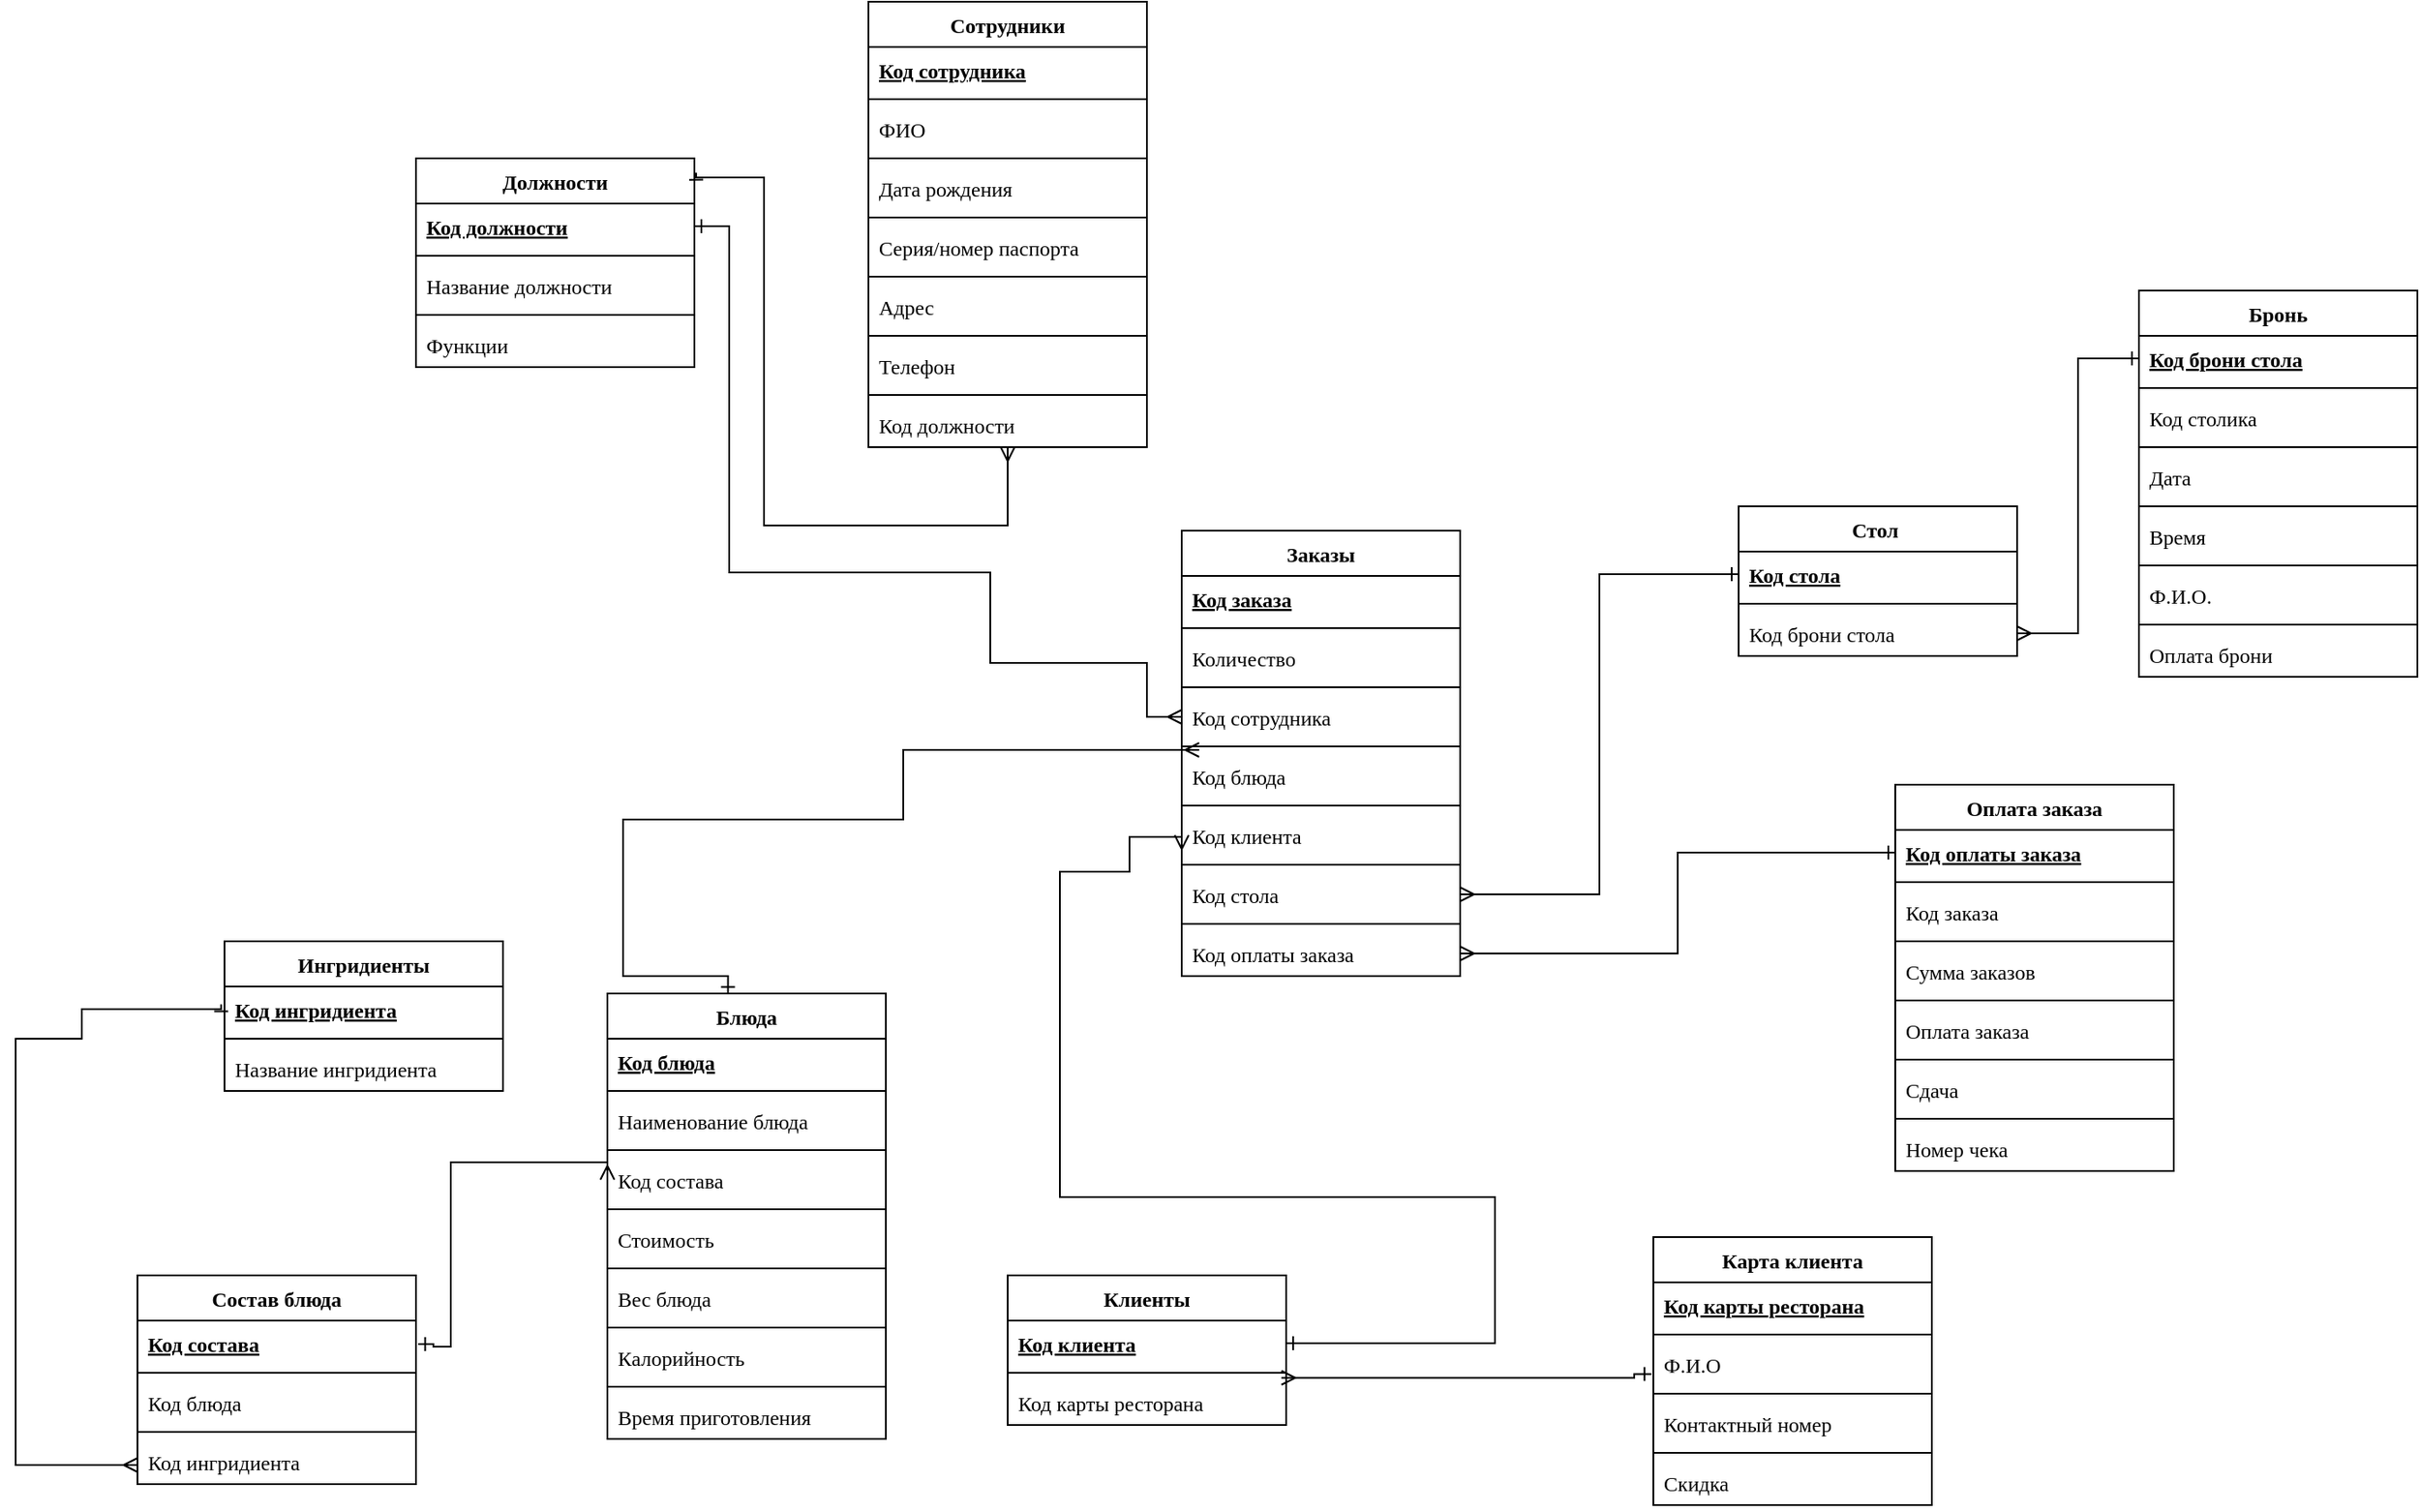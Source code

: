 <mxfile version="20.5.3" type="device"><diagram id="atBSLd9oxF2g1N4sdfub" name="Страница 1"><mxGraphModel dx="2188" dy="1222" grid="1" gridSize="10" guides="1" tooltips="1" connect="1" arrows="1" fold="1" page="1" pageScale="1" pageWidth="827" pageHeight="1169" math="0" shadow="0"><root><mxCell id="0"/><mxCell id="1" parent="0"/><mxCell id="xciI6ftaK6mQQsYRn1a--1" value="Сотрудники" style="swimlane;fontStyle=1;align=center;verticalAlign=top;childLayout=stackLayout;horizontal=1;startSize=26;horizontalStack=0;resizeParent=1;resizeParentMax=0;resizeLast=0;collapsible=1;marginBottom=0;fontFamily=Verdana;" parent="1" vertex="1"><mxGeometry x="710" y="80" width="160" height="256" as="geometry"><mxRectangle x="710" y="80" width="110" height="30" as="alternateBounds"/></mxGeometry></mxCell><mxCell id="xciI6ftaK6mQQsYRn1a--2" value="Код сотрудника" style="text;strokeColor=none;fillColor=none;align=left;verticalAlign=top;spacingLeft=4;spacingRight=4;overflow=hidden;rotatable=0;points=[[0,0.5],[1,0.5]];portConstraint=eastwest;fontStyle=5;fontFamily=Verdana;" parent="xciI6ftaK6mQQsYRn1a--1" vertex="1"><mxGeometry y="26" width="160" height="26" as="geometry"/></mxCell><mxCell id="xciI6ftaK6mQQsYRn1a--3" value="" style="line;strokeWidth=1;fillColor=none;align=left;verticalAlign=middle;spacingTop=-1;spacingLeft=3;spacingRight=3;rotatable=0;labelPosition=right;points=[];portConstraint=eastwest;strokeColor=inherit;fontFamily=Verdana;" parent="xciI6ftaK6mQQsYRn1a--1" vertex="1"><mxGeometry y="52" width="160" height="8" as="geometry"/></mxCell><mxCell id="xciI6ftaK6mQQsYRn1a--4" value="ФИО" style="text;strokeColor=none;fillColor=none;align=left;verticalAlign=top;spacingLeft=4;spacingRight=4;overflow=hidden;rotatable=0;points=[[0,0.5],[1,0.5]];portConstraint=eastwest;fontFamily=Verdana;" parent="xciI6ftaK6mQQsYRn1a--1" vertex="1"><mxGeometry y="60" width="160" height="26" as="geometry"/></mxCell><mxCell id="xciI6ftaK6mQQsYRn1a--10" value="" style="line;strokeWidth=1;fillColor=none;align=left;verticalAlign=middle;spacingTop=-1;spacingLeft=3;spacingRight=3;rotatable=0;labelPosition=right;points=[];portConstraint=eastwest;strokeColor=inherit;fontFamily=Verdana;" parent="xciI6ftaK6mQQsYRn1a--1" vertex="1"><mxGeometry y="86" width="160" height="8" as="geometry"/></mxCell><mxCell id="xciI6ftaK6mQQsYRn1a--5" value="Дата рождения&#10;" style="text;strokeColor=none;fillColor=none;align=left;verticalAlign=top;spacingLeft=4;spacingRight=4;overflow=hidden;rotatable=0;points=[[0,0.5],[1,0.5]];portConstraint=eastwest;fontFamily=Verdana;" parent="xciI6ftaK6mQQsYRn1a--1" vertex="1"><mxGeometry y="94" width="160" height="26" as="geometry"/></mxCell><mxCell id="xciI6ftaK6mQQsYRn1a--14" value="" style="line;strokeWidth=1;fillColor=none;align=left;verticalAlign=middle;spacingTop=-1;spacingLeft=3;spacingRight=3;rotatable=0;labelPosition=right;points=[];portConstraint=eastwest;strokeColor=inherit;fontFamily=Verdana;" parent="xciI6ftaK6mQQsYRn1a--1" vertex="1"><mxGeometry y="120" width="160" height="8" as="geometry"/></mxCell><mxCell id="xciI6ftaK6mQQsYRn1a--6" value="Серия/номер паспорта" style="text;strokeColor=none;fillColor=none;align=left;verticalAlign=top;spacingLeft=4;spacingRight=4;overflow=hidden;rotatable=0;points=[[0,0.5],[1,0.5]];portConstraint=eastwest;fontFamily=Verdana;" parent="xciI6ftaK6mQQsYRn1a--1" vertex="1"><mxGeometry y="128" width="160" height="26" as="geometry"/></mxCell><mxCell id="xciI6ftaK6mQQsYRn1a--11" value="" style="line;strokeWidth=1;fillColor=none;align=left;verticalAlign=middle;spacingTop=-1;spacingLeft=3;spacingRight=3;rotatable=0;labelPosition=right;points=[];portConstraint=eastwest;strokeColor=inherit;fontFamily=Verdana;" parent="xciI6ftaK6mQQsYRn1a--1" vertex="1"><mxGeometry y="154" width="160" height="8" as="geometry"/></mxCell><mxCell id="xciI6ftaK6mQQsYRn1a--7" value="Адрес" style="text;strokeColor=none;fillColor=none;align=left;verticalAlign=top;spacingLeft=4;spacingRight=4;overflow=hidden;rotatable=0;points=[[0,0.5],[1,0.5]];portConstraint=eastwest;fontFamily=Verdana;" parent="xciI6ftaK6mQQsYRn1a--1" vertex="1"><mxGeometry y="162" width="160" height="26" as="geometry"/></mxCell><mxCell id="xciI6ftaK6mQQsYRn1a--12" value="" style="line;strokeWidth=1;fillColor=none;align=left;verticalAlign=middle;spacingTop=-1;spacingLeft=3;spacingRight=3;rotatable=0;labelPosition=right;points=[];portConstraint=eastwest;strokeColor=inherit;fontFamily=Verdana;" parent="xciI6ftaK6mQQsYRn1a--1" vertex="1"><mxGeometry y="188" width="160" height="8" as="geometry"/></mxCell><mxCell id="xciI6ftaK6mQQsYRn1a--8" value="Телефон" style="text;strokeColor=none;fillColor=none;align=left;verticalAlign=top;spacingLeft=4;spacingRight=4;overflow=hidden;rotatable=0;points=[[0,0.5],[1,0.5]];portConstraint=eastwest;fontFamily=Verdana;" parent="xciI6ftaK6mQQsYRn1a--1" vertex="1"><mxGeometry y="196" width="160" height="26" as="geometry"/></mxCell><mxCell id="xciI6ftaK6mQQsYRn1a--13" value="" style="line;strokeWidth=1;fillColor=none;align=left;verticalAlign=middle;spacingTop=-1;spacingLeft=3;spacingRight=3;rotatable=0;labelPosition=right;points=[];portConstraint=eastwest;strokeColor=inherit;fontFamily=Verdana;" parent="xciI6ftaK6mQQsYRn1a--1" vertex="1"><mxGeometry y="222" width="160" height="8" as="geometry"/></mxCell><mxCell id="xciI6ftaK6mQQsYRn1a--9" value="Код должности" style="text;strokeColor=none;fillColor=none;align=left;verticalAlign=top;spacingLeft=4;spacingRight=4;overflow=hidden;rotatable=0;points=[[0,0.5],[1,0.5]];portConstraint=eastwest;fontFamily=Verdana;" parent="xciI6ftaK6mQQsYRn1a--1" vertex="1"><mxGeometry y="230" width="160" height="26" as="geometry"/></mxCell><mxCell id="xciI6ftaK6mQQsYRn1a--15" value="Заказы" style="swimlane;fontStyle=1;align=center;verticalAlign=top;childLayout=stackLayout;horizontal=1;startSize=26;horizontalStack=0;resizeParent=1;resizeParentMax=0;resizeLast=0;collapsible=1;marginBottom=0;fontFamily=Verdana;" parent="1" vertex="1"><mxGeometry x="890" y="384" width="160" height="256" as="geometry"/></mxCell><mxCell id="xciI6ftaK6mQQsYRn1a--16" value="Код заказа" style="text;strokeColor=none;fillColor=none;align=left;verticalAlign=top;spacingLeft=4;spacingRight=4;overflow=hidden;rotatable=0;points=[[0,0.5],[1,0.5]];portConstraint=eastwest;fontStyle=5;fontFamily=Verdana;" parent="xciI6ftaK6mQQsYRn1a--15" vertex="1"><mxGeometry y="26" width="160" height="26" as="geometry"/></mxCell><mxCell id="xciI6ftaK6mQQsYRn1a--17" value="" style="line;strokeWidth=1;fillColor=none;align=left;verticalAlign=middle;spacingTop=-1;spacingLeft=3;spacingRight=3;rotatable=0;labelPosition=right;points=[];portConstraint=eastwest;strokeColor=inherit;fontFamily=Verdana;" parent="xciI6ftaK6mQQsYRn1a--15" vertex="1"><mxGeometry y="52" width="160" height="8" as="geometry"/></mxCell><mxCell id="xciI6ftaK6mQQsYRn1a--18" value="Количество" style="text;strokeColor=none;fillColor=none;align=left;verticalAlign=top;spacingLeft=4;spacingRight=4;overflow=hidden;rotatable=0;points=[[0,0.5],[1,0.5]];portConstraint=eastwest;fontFamily=Verdana;" parent="xciI6ftaK6mQQsYRn1a--15" vertex="1"><mxGeometry y="60" width="160" height="26" as="geometry"/></mxCell><mxCell id="xciI6ftaK6mQQsYRn1a--22" value="" style="line;strokeWidth=1;fillColor=none;align=left;verticalAlign=middle;spacingTop=-1;spacingLeft=3;spacingRight=3;rotatable=0;labelPosition=right;points=[];portConstraint=eastwest;strokeColor=inherit;fontFamily=Verdana;" parent="xciI6ftaK6mQQsYRn1a--15" vertex="1"><mxGeometry y="86" width="160" height="8" as="geometry"/></mxCell><mxCell id="xciI6ftaK6mQQsYRn1a--19" value="Код сотрудника" style="text;strokeColor=none;fillColor=none;align=left;verticalAlign=top;spacingLeft=4;spacingRight=4;overflow=hidden;rotatable=0;points=[[0,0.5],[1,0.5]];portConstraint=eastwest;fontFamily=Verdana;" parent="xciI6ftaK6mQQsYRn1a--15" vertex="1"><mxGeometry y="94" width="160" height="26" as="geometry"/></mxCell><mxCell id="xciI6ftaK6mQQsYRn1a--23" value="" style="line;strokeWidth=1;fillColor=none;align=left;verticalAlign=middle;spacingTop=-1;spacingLeft=3;spacingRight=3;rotatable=0;labelPosition=right;points=[];portConstraint=eastwest;strokeColor=inherit;fontFamily=Verdana;" parent="xciI6ftaK6mQQsYRn1a--15" vertex="1"><mxGeometry y="120" width="160" height="8" as="geometry"/></mxCell><mxCell id="xciI6ftaK6mQQsYRn1a--20" value="Код блюда" style="text;strokeColor=none;fillColor=none;align=left;verticalAlign=top;spacingLeft=4;spacingRight=4;overflow=hidden;rotatable=0;points=[[0,0.5],[1,0.5]];portConstraint=eastwest;fontFamily=Verdana;" parent="xciI6ftaK6mQQsYRn1a--15" vertex="1"><mxGeometry y="128" width="160" height="26" as="geometry"/></mxCell><mxCell id="xciI6ftaK6mQQsYRn1a--24" value="" style="line;strokeWidth=1;fillColor=none;align=left;verticalAlign=middle;spacingTop=-1;spacingLeft=3;spacingRight=3;rotatable=0;labelPosition=right;points=[];portConstraint=eastwest;strokeColor=inherit;fontFamily=Verdana;" parent="xciI6ftaK6mQQsYRn1a--15" vertex="1"><mxGeometry y="154" width="160" height="8" as="geometry"/></mxCell><mxCell id="xciI6ftaK6mQQsYRn1a--21" value="Код клиента" style="text;strokeColor=none;fillColor=none;align=left;verticalAlign=top;spacingLeft=4;spacingRight=4;overflow=hidden;rotatable=0;points=[[0,0.5],[1,0.5]];portConstraint=eastwest;fontFamily=Verdana;" parent="xciI6ftaK6mQQsYRn1a--15" vertex="1"><mxGeometry y="162" width="160" height="26" as="geometry"/></mxCell><mxCell id="rfaicWB3k9JsIbK_c1Ve-2" value="" style="line;strokeWidth=1;fillColor=none;align=left;verticalAlign=middle;spacingTop=-1;spacingLeft=3;spacingRight=3;rotatable=0;labelPosition=right;points=[];portConstraint=eastwest;strokeColor=inherit;fontFamily=Verdana;" parent="xciI6ftaK6mQQsYRn1a--15" vertex="1"><mxGeometry y="188" width="160" height="8" as="geometry"/></mxCell><mxCell id="rfaicWB3k9JsIbK_c1Ve-1" value="Код стола" style="text;strokeColor=none;fillColor=none;align=left;verticalAlign=top;spacingLeft=4;spacingRight=4;overflow=hidden;rotatable=0;points=[[0,0.5],[1,0.5]];portConstraint=eastwest;fontFamily=Verdana;" parent="xciI6ftaK6mQQsYRn1a--15" vertex="1"><mxGeometry y="196" width="160" height="26" as="geometry"/></mxCell><mxCell id="JYKzeI8kf_9H_aZX5BQ2-12" value="" style="line;strokeWidth=1;fillColor=none;align=left;verticalAlign=middle;spacingTop=-1;spacingLeft=3;spacingRight=3;rotatable=0;labelPosition=right;points=[];portConstraint=eastwest;strokeColor=inherit;fontFamily=Verdana;" parent="xciI6ftaK6mQQsYRn1a--15" vertex="1"><mxGeometry y="222" width="160" height="8" as="geometry"/></mxCell><mxCell id="JYKzeI8kf_9H_aZX5BQ2-11" value="Код оплаты заказа" style="text;strokeColor=none;fillColor=none;align=left;verticalAlign=top;spacingLeft=4;spacingRight=4;overflow=hidden;rotatable=0;points=[[0,0.5],[1,0.5]];portConstraint=eastwest;fontFamily=Verdana;" parent="xciI6ftaK6mQQsYRn1a--15" vertex="1"><mxGeometry y="230" width="160" height="26" as="geometry"/></mxCell><mxCell id="xciI6ftaK6mQQsYRn1a--25" value="Блюда" style="swimlane;fontStyle=1;align=center;verticalAlign=top;childLayout=stackLayout;horizontal=1;startSize=26;horizontalStack=0;resizeParent=1;resizeParentMax=0;resizeLast=0;collapsible=1;marginBottom=0;fontFamily=Verdana;" parent="1" vertex="1"><mxGeometry x="560" y="650" width="160" height="256" as="geometry"/></mxCell><mxCell id="xciI6ftaK6mQQsYRn1a--26" value="Код блюда" style="text;strokeColor=none;fillColor=none;align=left;verticalAlign=top;spacingLeft=4;spacingRight=4;overflow=hidden;rotatable=0;points=[[0,0.5],[1,0.5]];portConstraint=eastwest;fontStyle=5;fontFamily=Verdana;" parent="xciI6ftaK6mQQsYRn1a--25" vertex="1"><mxGeometry y="26" width="160" height="26" as="geometry"/></mxCell><mxCell id="xciI6ftaK6mQQsYRn1a--27" value="" style="line;strokeWidth=1;fillColor=none;align=left;verticalAlign=middle;spacingTop=-1;spacingLeft=3;spacingRight=3;rotatable=0;labelPosition=right;points=[];portConstraint=eastwest;strokeColor=inherit;fontFamily=Verdana;" parent="xciI6ftaK6mQQsYRn1a--25" vertex="1"><mxGeometry y="52" width="160" height="8" as="geometry"/></mxCell><mxCell id="xciI6ftaK6mQQsYRn1a--28" value="Наименование блюда" style="text;strokeColor=none;fillColor=none;align=left;verticalAlign=top;spacingLeft=4;spacingRight=4;overflow=hidden;rotatable=0;points=[[0,0.5],[1,0.5]];portConstraint=eastwest;fontFamily=Verdana;" parent="xciI6ftaK6mQQsYRn1a--25" vertex="1"><mxGeometry y="60" width="160" height="26" as="geometry"/></mxCell><mxCell id="xciI6ftaK6mQQsYRn1a--29" value="" style="line;strokeWidth=1;fillColor=none;align=left;verticalAlign=middle;spacingTop=-1;spacingLeft=3;spacingRight=3;rotatable=0;labelPosition=right;points=[];portConstraint=eastwest;strokeColor=inherit;fontFamily=Verdana;" parent="xciI6ftaK6mQQsYRn1a--25" vertex="1"><mxGeometry y="86" width="160" height="8" as="geometry"/></mxCell><mxCell id="xciI6ftaK6mQQsYRn1a--30" value="Код состава" style="text;strokeColor=none;fillColor=none;align=left;verticalAlign=top;spacingLeft=4;spacingRight=4;overflow=hidden;rotatable=0;points=[[0,0.5],[1,0.5]];portConstraint=eastwest;fontFamily=Verdana;" parent="xciI6ftaK6mQQsYRn1a--25" vertex="1"><mxGeometry y="94" width="160" height="26" as="geometry"/></mxCell><mxCell id="xciI6ftaK6mQQsYRn1a--31" value="" style="line;strokeWidth=1;fillColor=none;align=left;verticalAlign=middle;spacingTop=-1;spacingLeft=3;spacingRight=3;rotatable=0;labelPosition=right;points=[];portConstraint=eastwest;strokeColor=inherit;fontFamily=Verdana;" parent="xciI6ftaK6mQQsYRn1a--25" vertex="1"><mxGeometry y="120" width="160" height="8" as="geometry"/></mxCell><mxCell id="xciI6ftaK6mQQsYRn1a--32" value="Стоимость" style="text;strokeColor=none;fillColor=none;align=left;verticalAlign=top;spacingLeft=4;spacingRight=4;overflow=hidden;rotatable=0;points=[[0,0.5],[1,0.5]];portConstraint=eastwest;fontFamily=Verdana;" parent="xciI6ftaK6mQQsYRn1a--25" vertex="1"><mxGeometry y="128" width="160" height="26" as="geometry"/></mxCell><mxCell id="xciI6ftaK6mQQsYRn1a--33" value="" style="line;strokeWidth=1;fillColor=none;align=left;verticalAlign=middle;spacingTop=-1;spacingLeft=3;spacingRight=3;rotatable=0;labelPosition=right;points=[];portConstraint=eastwest;strokeColor=inherit;fontFamily=Verdana;" parent="xciI6ftaK6mQQsYRn1a--25" vertex="1"><mxGeometry y="154" width="160" height="8" as="geometry"/></mxCell><mxCell id="xciI6ftaK6mQQsYRn1a--34" value="Вес блюда" style="text;strokeColor=none;fillColor=none;align=left;verticalAlign=top;spacingLeft=4;spacingRight=4;overflow=hidden;rotatable=0;points=[[0,0.5],[1,0.5]];portConstraint=eastwest;fontFamily=Verdana;" parent="xciI6ftaK6mQQsYRn1a--25" vertex="1"><mxGeometry y="162" width="160" height="26" as="geometry"/></mxCell><mxCell id="xciI6ftaK6mQQsYRn1a--38" value="" style="line;strokeWidth=1;fillColor=none;align=left;verticalAlign=middle;spacingTop=-1;spacingLeft=3;spacingRight=3;rotatable=0;labelPosition=right;points=[];portConstraint=eastwest;strokeColor=inherit;fontFamily=Verdana;" parent="xciI6ftaK6mQQsYRn1a--25" vertex="1"><mxGeometry y="188" width="160" height="8" as="geometry"/></mxCell><mxCell id="xciI6ftaK6mQQsYRn1a--35" value="Калорийность" style="text;strokeColor=none;fillColor=none;align=left;verticalAlign=top;spacingLeft=4;spacingRight=4;overflow=hidden;rotatable=0;points=[[0,0.5],[1,0.5]];portConstraint=eastwest;fontFamily=Verdana;" parent="xciI6ftaK6mQQsYRn1a--25" vertex="1"><mxGeometry y="196" width="160" height="26" as="geometry"/></mxCell><mxCell id="xciI6ftaK6mQQsYRn1a--40" value="" style="line;strokeWidth=1;fillColor=none;align=left;verticalAlign=middle;spacingTop=-1;spacingLeft=3;spacingRight=3;rotatable=0;labelPosition=right;points=[];portConstraint=eastwest;strokeColor=inherit;fontFamily=Verdana;" parent="xciI6ftaK6mQQsYRn1a--25" vertex="1"><mxGeometry y="222" width="160" height="8" as="geometry"/></mxCell><mxCell id="xciI6ftaK6mQQsYRn1a--36" value="Время приготовления" style="text;strokeColor=none;fillColor=none;align=left;verticalAlign=top;spacingLeft=4;spacingRight=4;overflow=hidden;rotatable=0;points=[[0,0.5],[1,0.5]];portConstraint=eastwest;fontFamily=Verdana;" parent="xciI6ftaK6mQQsYRn1a--25" vertex="1"><mxGeometry y="230" width="160" height="26" as="geometry"/></mxCell><mxCell id="xciI6ftaK6mQQsYRn1a--51" value="Должности" style="swimlane;fontStyle=1;align=center;verticalAlign=top;childLayout=stackLayout;horizontal=1;startSize=26;horizontalStack=0;resizeParent=1;resizeParentMax=0;resizeLast=0;collapsible=1;marginBottom=0;fontFamily=Verdana;" parent="1" vertex="1"><mxGeometry x="450" y="170" width="160" height="120" as="geometry"/></mxCell><mxCell id="xciI6ftaK6mQQsYRn1a--52" value="Код должности" style="text;strokeColor=none;fillColor=none;align=left;verticalAlign=top;spacingLeft=4;spacingRight=4;overflow=hidden;rotatable=0;points=[[0,0.5],[1,0.5]];portConstraint=eastwest;fontStyle=5;fontFamily=Verdana;" parent="xciI6ftaK6mQQsYRn1a--51" vertex="1"><mxGeometry y="26" width="160" height="26" as="geometry"/></mxCell><mxCell id="xciI6ftaK6mQQsYRn1a--53" value="" style="line;strokeWidth=1;fillColor=none;align=left;verticalAlign=middle;spacingTop=-1;spacingLeft=3;spacingRight=3;rotatable=0;labelPosition=right;points=[];portConstraint=eastwest;strokeColor=inherit;fontFamily=Verdana;" parent="xciI6ftaK6mQQsYRn1a--51" vertex="1"><mxGeometry y="52" width="160" height="8" as="geometry"/></mxCell><mxCell id="xciI6ftaK6mQQsYRn1a--54" value="Название должности" style="text;strokeColor=none;fillColor=none;align=left;verticalAlign=top;spacingLeft=4;spacingRight=4;overflow=hidden;rotatable=0;points=[[0,0.5],[1,0.5]];portConstraint=eastwest;fontFamily=Verdana;" parent="xciI6ftaK6mQQsYRn1a--51" vertex="1"><mxGeometry y="60" width="160" height="26" as="geometry"/></mxCell><mxCell id="xciI6ftaK6mQQsYRn1a--57" value="" style="line;strokeWidth=1;fillColor=none;align=left;verticalAlign=middle;spacingTop=-1;spacingLeft=3;spacingRight=3;rotatable=0;labelPosition=right;points=[];portConstraint=eastwest;strokeColor=inherit;fontFamily=Verdana;" parent="xciI6ftaK6mQQsYRn1a--51" vertex="1"><mxGeometry y="86" width="160" height="8" as="geometry"/></mxCell><mxCell id="xciI6ftaK6mQQsYRn1a--58" value="Функции" style="text;strokeColor=none;fillColor=none;align=left;verticalAlign=top;spacingLeft=4;spacingRight=4;overflow=hidden;rotatable=0;points=[[0,0.5],[1,0.5]];portConstraint=eastwest;fontFamily=Verdana;" parent="xciI6ftaK6mQQsYRn1a--51" vertex="1"><mxGeometry y="94" width="160" height="26" as="geometry"/></mxCell><mxCell id="xciI6ftaK6mQQsYRn1a--71" value="Бронь" style="swimlane;fontStyle=1;align=center;verticalAlign=top;childLayout=stackLayout;horizontal=1;startSize=26;horizontalStack=0;resizeParent=1;resizeParentMax=0;resizeLast=0;collapsible=1;marginBottom=0;fontFamily=Verdana;" parent="1" vertex="1"><mxGeometry x="1440" y="246" width="160" height="222" as="geometry"/></mxCell><mxCell id="xciI6ftaK6mQQsYRn1a--72" value="Код брони стола" style="text;strokeColor=none;fillColor=none;align=left;verticalAlign=top;spacingLeft=4;spacingRight=4;overflow=hidden;rotatable=0;points=[[0,0.5],[1,0.5]];portConstraint=eastwest;fontStyle=5;fontFamily=Verdana;" parent="xciI6ftaK6mQQsYRn1a--71" vertex="1"><mxGeometry y="26" width="160" height="26" as="geometry"/></mxCell><mxCell id="xciI6ftaK6mQQsYRn1a--73" value="" style="line;strokeWidth=1;fillColor=none;align=left;verticalAlign=middle;spacingTop=-1;spacingLeft=3;spacingRight=3;rotatable=0;labelPosition=right;points=[];portConstraint=eastwest;strokeColor=inherit;fontFamily=Verdana;" parent="xciI6ftaK6mQQsYRn1a--71" vertex="1"><mxGeometry y="52" width="160" height="8" as="geometry"/></mxCell><mxCell id="xciI6ftaK6mQQsYRn1a--74" value="Код столика" style="text;strokeColor=none;fillColor=none;align=left;verticalAlign=top;spacingLeft=4;spacingRight=4;overflow=hidden;rotatable=0;points=[[0,0.5],[1,0.5]];portConstraint=eastwest;fontFamily=Verdana;" parent="xciI6ftaK6mQQsYRn1a--71" vertex="1"><mxGeometry y="60" width="160" height="26" as="geometry"/></mxCell><mxCell id="xciI6ftaK6mQQsYRn1a--75" value="" style="line;strokeWidth=1;fillColor=none;align=left;verticalAlign=middle;spacingTop=-1;spacingLeft=3;spacingRight=3;rotatable=0;labelPosition=right;points=[];portConstraint=eastwest;strokeColor=inherit;fontFamily=Verdana;" parent="xciI6ftaK6mQQsYRn1a--71" vertex="1"><mxGeometry y="86" width="160" height="8" as="geometry"/></mxCell><mxCell id="xciI6ftaK6mQQsYRn1a--76" value="Дата" style="text;strokeColor=none;fillColor=none;align=left;verticalAlign=top;spacingLeft=4;spacingRight=4;overflow=hidden;rotatable=0;points=[[0,0.5],[1,0.5]];portConstraint=eastwest;fontFamily=Verdana;" parent="xciI6ftaK6mQQsYRn1a--71" vertex="1"><mxGeometry y="94" width="160" height="26" as="geometry"/></mxCell><mxCell id="xciI6ftaK6mQQsYRn1a--77" value="" style="line;strokeWidth=1;fillColor=none;align=left;verticalAlign=middle;spacingTop=-1;spacingLeft=3;spacingRight=3;rotatable=0;labelPosition=right;points=[];portConstraint=eastwest;strokeColor=inherit;fontFamily=Verdana;" parent="xciI6ftaK6mQQsYRn1a--71" vertex="1"><mxGeometry y="120" width="160" height="8" as="geometry"/></mxCell><mxCell id="xciI6ftaK6mQQsYRn1a--78" value="Время" style="text;strokeColor=none;fillColor=none;align=left;verticalAlign=top;spacingLeft=4;spacingRight=4;overflow=hidden;rotatable=0;points=[[0,0.5],[1,0.5]];portConstraint=eastwest;fontFamily=Verdana;" parent="xciI6ftaK6mQQsYRn1a--71" vertex="1"><mxGeometry y="128" width="160" height="26" as="geometry"/></mxCell><mxCell id="xciI6ftaK6mQQsYRn1a--79" value="" style="line;strokeWidth=1;fillColor=none;align=left;verticalAlign=middle;spacingTop=-1;spacingLeft=3;spacingRight=3;rotatable=0;labelPosition=right;points=[];portConstraint=eastwest;strokeColor=inherit;fontFamily=Verdana;" parent="xciI6ftaK6mQQsYRn1a--71" vertex="1"><mxGeometry y="154" width="160" height="8" as="geometry"/></mxCell><mxCell id="xciI6ftaK6mQQsYRn1a--80" value="Ф.И.О. " style="text;strokeColor=none;fillColor=none;align=left;verticalAlign=top;spacingLeft=4;spacingRight=4;overflow=hidden;rotatable=0;points=[[0,0.5],[1,0.5]];portConstraint=eastwest;fontFamily=Verdana;" parent="xciI6ftaK6mQQsYRn1a--71" vertex="1"><mxGeometry y="162" width="160" height="26" as="geometry"/></mxCell><mxCell id="xciI6ftaK6mQQsYRn1a--81" value="" style="line;strokeWidth=1;fillColor=none;align=left;verticalAlign=middle;spacingTop=-1;spacingLeft=3;spacingRight=3;rotatable=0;labelPosition=right;points=[];portConstraint=eastwest;strokeColor=inherit;fontFamily=Verdana;" parent="xciI6ftaK6mQQsYRn1a--71" vertex="1"><mxGeometry y="188" width="160" height="8" as="geometry"/></mxCell><mxCell id="xciI6ftaK6mQQsYRn1a--82" value="Оплата брони" style="text;strokeColor=none;fillColor=none;align=left;verticalAlign=top;spacingLeft=4;spacingRight=4;overflow=hidden;rotatable=0;points=[[0,0.5],[1,0.5]];portConstraint=eastwest;fontFamily=Verdana;" parent="xciI6ftaK6mQQsYRn1a--71" vertex="1"><mxGeometry y="196" width="160" height="26" as="geometry"/></mxCell><mxCell id="xciI6ftaK6mQQsYRn1a--85" value="Стол " style="swimlane;fontStyle=1;align=center;verticalAlign=top;childLayout=stackLayout;horizontal=1;startSize=26;horizontalStack=0;resizeParent=1;resizeParentMax=0;resizeLast=0;collapsible=1;marginBottom=0;fontFamily=Verdana;" parent="1" vertex="1"><mxGeometry x="1210" y="370" width="160" height="86" as="geometry"/></mxCell><mxCell id="xciI6ftaK6mQQsYRn1a--86" value="Код стола" style="text;strokeColor=none;fillColor=none;align=left;verticalAlign=top;spacingLeft=4;spacingRight=4;overflow=hidden;rotatable=0;points=[[0,0.5],[1,0.5]];portConstraint=eastwest;fontStyle=5;fontFamily=Verdana;" parent="xciI6ftaK6mQQsYRn1a--85" vertex="1"><mxGeometry y="26" width="160" height="26" as="geometry"/></mxCell><mxCell id="xciI6ftaK6mQQsYRn1a--87" value="" style="line;strokeWidth=1;fillColor=none;align=left;verticalAlign=middle;spacingTop=-1;spacingLeft=3;spacingRight=3;rotatable=0;labelPosition=right;points=[];portConstraint=eastwest;strokeColor=inherit;fontFamily=Verdana;" parent="xciI6ftaK6mQQsYRn1a--85" vertex="1"><mxGeometry y="52" width="160" height="8" as="geometry"/></mxCell><mxCell id="xciI6ftaK6mQQsYRn1a--88" value="Код брони стола" style="text;strokeColor=none;fillColor=none;align=left;verticalAlign=top;spacingLeft=4;spacingRight=4;overflow=hidden;rotatable=0;points=[[0,0.5],[1,0.5]];portConstraint=eastwest;fontFamily=Verdana;" parent="xciI6ftaK6mQQsYRn1a--85" vertex="1"><mxGeometry y="60" width="160" height="26" as="geometry"/></mxCell><mxCell id="xciI6ftaK6mQQsYRn1a--98" value="Состав блюда" style="swimlane;fontStyle=1;align=center;verticalAlign=top;childLayout=stackLayout;horizontal=1;startSize=26;horizontalStack=0;resizeParent=1;resizeParentMax=0;resizeLast=0;collapsible=1;marginBottom=0;fontFamily=Verdana;" parent="1" vertex="1"><mxGeometry x="290" y="812" width="160" height="120" as="geometry"/></mxCell><mxCell id="xciI6ftaK6mQQsYRn1a--99" value="Код состава" style="text;strokeColor=none;fillColor=none;align=left;verticalAlign=top;spacingLeft=4;spacingRight=4;overflow=hidden;rotatable=0;points=[[0,0.5],[1,0.5]];portConstraint=eastwest;fontStyle=5;fontFamily=Verdana;" parent="xciI6ftaK6mQQsYRn1a--98" vertex="1"><mxGeometry y="26" width="160" height="26" as="geometry"/></mxCell><mxCell id="xciI6ftaK6mQQsYRn1a--100" value="" style="line;strokeWidth=1;fillColor=none;align=left;verticalAlign=middle;spacingTop=-1;spacingLeft=3;spacingRight=3;rotatable=0;labelPosition=right;points=[];portConstraint=eastwest;strokeColor=inherit;fontFamily=Verdana;" parent="xciI6ftaK6mQQsYRn1a--98" vertex="1"><mxGeometry y="52" width="160" height="8" as="geometry"/></mxCell><mxCell id="xciI6ftaK6mQQsYRn1a--101" value="Код блюда" style="text;strokeColor=none;fillColor=none;align=left;verticalAlign=top;spacingLeft=4;spacingRight=4;overflow=hidden;rotatable=0;points=[[0,0.5],[1,0.5]];portConstraint=eastwest;fontFamily=Verdana;" parent="xciI6ftaK6mQQsYRn1a--98" vertex="1"><mxGeometry y="60" width="160" height="26" as="geometry"/></mxCell><mxCell id="xciI6ftaK6mQQsYRn1a--102" value="" style="line;strokeWidth=1;fillColor=none;align=left;verticalAlign=middle;spacingTop=-1;spacingLeft=3;spacingRight=3;rotatable=0;labelPosition=right;points=[];portConstraint=eastwest;strokeColor=inherit;fontFamily=Verdana;" parent="xciI6ftaK6mQQsYRn1a--98" vertex="1"><mxGeometry y="86" width="160" height="8" as="geometry"/></mxCell><mxCell id="xciI6ftaK6mQQsYRn1a--103" value="Код ингридиента" style="text;strokeColor=none;fillColor=none;align=left;verticalAlign=top;spacingLeft=4;spacingRight=4;overflow=hidden;rotatable=0;points=[[0,0.5],[1,0.5]];portConstraint=eastwest;fontFamily=Verdana;" parent="xciI6ftaK6mQQsYRn1a--98" vertex="1"><mxGeometry y="94" width="160" height="26" as="geometry"/></mxCell><mxCell id="xciI6ftaK6mQQsYRn1a--110" value="Клиенты" style="swimlane;fontStyle=1;align=center;verticalAlign=top;childLayout=stackLayout;horizontal=1;startSize=26;horizontalStack=0;resizeParent=1;resizeParentMax=0;resizeLast=0;collapsible=1;marginBottom=0;fontFamily=Verdana;" parent="1" vertex="1"><mxGeometry x="790" y="812" width="160" height="86" as="geometry"/></mxCell><mxCell id="xciI6ftaK6mQQsYRn1a--111" value="Код клиента" style="text;strokeColor=none;fillColor=none;align=left;verticalAlign=top;spacingLeft=4;spacingRight=4;overflow=hidden;rotatable=0;points=[[0,0.5],[1,0.5]];portConstraint=eastwest;fontStyle=5;fontFamily=Verdana;" parent="xciI6ftaK6mQQsYRn1a--110" vertex="1"><mxGeometry y="26" width="160" height="26" as="geometry"/></mxCell><mxCell id="xciI6ftaK6mQQsYRn1a--112" value="" style="line;strokeWidth=1;fillColor=none;align=left;verticalAlign=middle;spacingTop=-1;spacingLeft=3;spacingRight=3;rotatable=0;labelPosition=right;points=[];portConstraint=eastwest;strokeColor=inherit;fontFamily=Verdana;" parent="xciI6ftaK6mQQsYRn1a--110" vertex="1"><mxGeometry y="52" width="160" height="8" as="geometry"/></mxCell><mxCell id="xciI6ftaK6mQQsYRn1a--113" value="Код карты ресторана" style="text;strokeColor=none;fillColor=none;align=left;verticalAlign=top;spacingLeft=4;spacingRight=4;overflow=hidden;rotatable=0;points=[[0,0.5],[1,0.5]];portConstraint=eastwest;fontFamily=Verdana;" parent="xciI6ftaK6mQQsYRn1a--110" vertex="1"><mxGeometry y="60" width="160" height="26" as="geometry"/></mxCell><mxCell id="xciI6ftaK6mQQsYRn1a--122" value="Карта клиента" style="swimlane;fontStyle=1;align=center;verticalAlign=top;childLayout=stackLayout;horizontal=1;startSize=26;horizontalStack=0;resizeParent=1;resizeParentMax=0;resizeLast=0;collapsible=1;marginBottom=0;fontFamily=Verdana;" parent="1" vertex="1"><mxGeometry x="1161" y="790" width="160" height="154" as="geometry"/></mxCell><mxCell id="xciI6ftaK6mQQsYRn1a--123" value="Код карты ресторана" style="text;strokeColor=none;fillColor=none;align=left;verticalAlign=top;spacingLeft=4;spacingRight=4;overflow=hidden;rotatable=0;points=[[0,0.5],[1,0.5]];portConstraint=eastwest;fontStyle=5;fontFamily=Verdana;" parent="xciI6ftaK6mQQsYRn1a--122" vertex="1"><mxGeometry y="26" width="160" height="26" as="geometry"/></mxCell><mxCell id="xciI6ftaK6mQQsYRn1a--124" value="" style="line;strokeWidth=1;fillColor=none;align=left;verticalAlign=middle;spacingTop=-1;spacingLeft=3;spacingRight=3;rotatable=0;labelPosition=right;points=[];portConstraint=eastwest;strokeColor=inherit;fontFamily=Verdana;" parent="xciI6ftaK6mQQsYRn1a--122" vertex="1"><mxGeometry y="52" width="160" height="8" as="geometry"/></mxCell><mxCell id="xciI6ftaK6mQQsYRn1a--125" value="Ф.И.О" style="text;strokeColor=none;fillColor=none;align=left;verticalAlign=top;spacingLeft=4;spacingRight=4;overflow=hidden;rotatable=0;points=[[0,0.5],[1,0.5]];portConstraint=eastwest;fontFamily=Verdana;" parent="xciI6ftaK6mQQsYRn1a--122" vertex="1"><mxGeometry y="60" width="160" height="26" as="geometry"/></mxCell><mxCell id="xciI6ftaK6mQQsYRn1a--129" value="" style="line;strokeWidth=1;fillColor=none;align=left;verticalAlign=middle;spacingTop=-1;spacingLeft=3;spacingRight=3;rotatable=0;labelPosition=right;points=[];portConstraint=eastwest;strokeColor=inherit;fontFamily=Verdana;" parent="xciI6ftaK6mQQsYRn1a--122" vertex="1"><mxGeometry y="86" width="160" height="8" as="geometry"/></mxCell><mxCell id="xciI6ftaK6mQQsYRn1a--126" value="Контактный номер" style="text;strokeColor=none;fillColor=none;align=left;verticalAlign=top;spacingLeft=4;spacingRight=4;overflow=hidden;rotatable=0;points=[[0,0.5],[1,0.5]];portConstraint=eastwest;fontFamily=Verdana;" parent="xciI6ftaK6mQQsYRn1a--122" vertex="1"><mxGeometry y="94" width="160" height="26" as="geometry"/></mxCell><mxCell id="xciI6ftaK6mQQsYRn1a--131" value="" style="line;strokeWidth=1;fillColor=none;align=left;verticalAlign=middle;spacingTop=-1;spacingLeft=3;spacingRight=3;rotatable=0;labelPosition=right;points=[];portConstraint=eastwest;strokeColor=inherit;fontFamily=Verdana;" parent="xciI6ftaK6mQQsYRn1a--122" vertex="1"><mxGeometry y="120" width="160" height="8" as="geometry"/></mxCell><mxCell id="xciI6ftaK6mQQsYRn1a--130" value="Скидка" style="text;strokeColor=none;fillColor=none;align=left;verticalAlign=top;spacingLeft=4;spacingRight=4;overflow=hidden;rotatable=0;points=[[0,0.5],[1,0.5]];portConstraint=eastwest;fontFamily=Verdana;" parent="xciI6ftaK6mQQsYRn1a--122" vertex="1"><mxGeometry y="128" width="160" height="26" as="geometry"/></mxCell><mxCell id="rfaicWB3k9JsIbK_c1Ve-5" style="edgeStyle=orthogonalEdgeStyle;rounded=0;orthogonalLoop=1;jettySize=auto;html=1;exitX=1;exitY=0.5;exitDx=0;exitDy=0;entryX=0;entryY=0.5;entryDx=0;entryDy=0;startArrow=ERmany;startFill=0;endArrow=ERone;endFill=0;fontFamily=Verdana;" parent="1" source="rfaicWB3k9JsIbK_c1Ve-1" target="xciI6ftaK6mQQsYRn1a--86" edge="1"><mxGeometry relative="1" as="geometry"/></mxCell><mxCell id="rfaicWB3k9JsIbK_c1Ve-6" style="edgeStyle=orthogonalEdgeStyle;rounded=0;orthogonalLoop=1;jettySize=auto;html=1;exitX=1;exitY=0.5;exitDx=0;exitDy=0;entryX=0;entryY=0.5;entryDx=0;entryDy=0;startArrow=ERmany;startFill=0;endArrow=ERone;endFill=0;fontFamily=Verdana;" parent="1" source="xciI6ftaK6mQQsYRn1a--88" target="xciI6ftaK6mQQsYRn1a--72" edge="1"><mxGeometry relative="1" as="geometry"><mxPoint x="1520" y="608.97" as="sourcePoint"/><mxPoint x="1750" y="398.97" as="targetPoint"/></mxGeometry></mxCell><mxCell id="rfaicWB3k9JsIbK_c1Ve-7" style="edgeStyle=orthogonalEdgeStyle;rounded=0;orthogonalLoop=1;jettySize=auto;html=1;startArrow=ERmany;startFill=0;endArrow=ERone;endFill=0;exitX=0.983;exitY=-0.043;exitDx=0;exitDy=0;exitPerimeter=0;entryX=-0.007;entryY=0.719;entryDx=0;entryDy=0;entryPerimeter=0;fontFamily=Verdana;" parent="1" source="xciI6ftaK6mQQsYRn1a--113" target="xciI6ftaK6mQQsYRn1a--125" edge="1"><mxGeometry relative="1" as="geometry"><mxPoint x="1050" y="870" as="sourcePoint"/><mxPoint x="1150" y="870" as="targetPoint"/><Array as="points"><mxPoint x="1150" y="871"/><mxPoint x="1150" y="869"/></Array></mxGeometry></mxCell><mxCell id="rfaicWB3k9JsIbK_c1Ve-8" style="edgeStyle=orthogonalEdgeStyle;rounded=0;orthogonalLoop=1;jettySize=auto;html=1;entryX=0;entryY=0.5;entryDx=0;entryDy=0;startArrow=ERone;startFill=0;endArrow=ERmany;endFill=0;exitX=1;exitY=0.5;exitDx=0;exitDy=0;fontFamily=Verdana;" parent="1" source="xciI6ftaK6mQQsYRn1a--111" target="xciI6ftaK6mQQsYRn1a--21" edge="1"><mxGeometry relative="1" as="geometry"><mxPoint x="820" y="760" as="sourcePoint"/><mxPoint x="1347" y="700" as="targetPoint"/><Array as="points"><mxPoint x="1070" y="851"/><mxPoint x="1070" y="767"/><mxPoint x="820" y="767"/><mxPoint x="820" y="580"/><mxPoint x="860" y="580"/><mxPoint x="860" y="560"/><mxPoint x="890" y="560"/><mxPoint x="890" y="559"/></Array></mxGeometry></mxCell><mxCell id="rfaicWB3k9JsIbK_c1Ve-9" style="edgeStyle=orthogonalEdgeStyle;rounded=0;orthogonalLoop=1;jettySize=auto;html=1;entryX=0;entryY=0.5;entryDx=0;entryDy=0;startArrow=ERone;startFill=0;endArrow=ERmany;endFill=0;exitX=1;exitY=0.5;exitDx=0;exitDy=0;fontFamily=Verdana;" parent="1" source="xciI6ftaK6mQQsYRn1a--52" target="xciI6ftaK6mQQsYRn1a--19" edge="1"><mxGeometry relative="1" as="geometry"><mxPoint x="730" y="408" as="sourcePoint"/><mxPoint x="980" y="220.06" as="targetPoint"/><Array as="points"><mxPoint x="630" y="209"/><mxPoint x="630" y="408"/><mxPoint x="780" y="408"/><mxPoint x="780" y="460"/><mxPoint x="870" y="460"/><mxPoint x="870" y="491"/></Array></mxGeometry></mxCell><mxCell id="rfaicWB3k9JsIbK_c1Ve-12" style="edgeStyle=orthogonalEdgeStyle;rounded=0;orthogonalLoop=1;jettySize=auto;html=1;startArrow=ERone;startFill=0;endArrow=ERmany;endFill=0;exitX=0.433;exitY=0.001;exitDx=0;exitDy=0;exitPerimeter=0;fontFamily=Verdana;" parent="1" source="xciI6ftaK6mQQsYRn1a--25" edge="1"><mxGeometry relative="1" as="geometry"><mxPoint x="520" y="710" as="sourcePoint"/><mxPoint x="900" y="510" as="targetPoint"/><Array as="points"><mxPoint x="569" y="640"/><mxPoint x="569" y="550"/><mxPoint x="730" y="550"/><mxPoint x="730" y="510"/><mxPoint x="900" y="510"/></Array></mxGeometry></mxCell><mxCell id="rfaicWB3k9JsIbK_c1Ve-13" style="edgeStyle=orthogonalEdgeStyle;rounded=0;orthogonalLoop=1;jettySize=auto;html=1;entryX=0;entryY=0.5;entryDx=0;entryDy=0;startArrow=ERone;startFill=0;endArrow=ERmany;endFill=0;exitX=1.008;exitY=0.518;exitDx=0;exitDy=0;exitPerimeter=0;fontFamily=Verdana;" parent="1" source="xciI6ftaK6mQQsYRn1a--99" target="xciI6ftaK6mQQsYRn1a--30" edge="1"><mxGeometry relative="1" as="geometry"><mxPoint x="460" y="850" as="sourcePoint"/><mxPoint x="330" y="704" as="targetPoint"/><Array as="points"><mxPoint x="460" y="851"/><mxPoint x="460" y="853"/><mxPoint x="470" y="853"/><mxPoint x="470" y="747"/></Array></mxGeometry></mxCell><mxCell id="rfaicWB3k9JsIbK_c1Ve-14" value="Ингридиенты" style="swimlane;fontStyle=1;align=center;verticalAlign=top;childLayout=stackLayout;horizontal=1;startSize=26;horizontalStack=0;resizeParent=1;resizeParentMax=0;resizeLast=0;collapsible=1;marginBottom=0;fontFamily=Verdana;" parent="1" vertex="1"><mxGeometry x="340" y="620" width="160" height="86" as="geometry"/></mxCell><mxCell id="rfaicWB3k9JsIbK_c1Ve-15" value="Код ингридиента" style="text;strokeColor=none;fillColor=none;align=left;verticalAlign=top;spacingLeft=4;spacingRight=4;overflow=hidden;rotatable=0;points=[[0,0.5],[1,0.5]];portConstraint=eastwest;fontStyle=5;fontFamily=Verdana;" parent="rfaicWB3k9JsIbK_c1Ve-14" vertex="1"><mxGeometry y="26" width="160" height="26" as="geometry"/></mxCell><mxCell id="rfaicWB3k9JsIbK_c1Ve-16" value="" style="line;strokeWidth=1;fillColor=none;align=left;verticalAlign=middle;spacingTop=-1;spacingLeft=3;spacingRight=3;rotatable=0;labelPosition=right;points=[];portConstraint=eastwest;strokeColor=inherit;fontFamily=Verdana;" parent="rfaicWB3k9JsIbK_c1Ve-14" vertex="1"><mxGeometry y="52" width="160" height="8" as="geometry"/></mxCell><mxCell id="rfaicWB3k9JsIbK_c1Ve-17" value="Название ингридиента" style="text;strokeColor=none;fillColor=none;align=left;verticalAlign=top;spacingLeft=4;spacingRight=4;overflow=hidden;rotatable=0;points=[[0,0.5],[1,0.5]];portConstraint=eastwest;fontFamily=Verdana;" parent="rfaicWB3k9JsIbK_c1Ve-14" vertex="1"><mxGeometry y="60" width="160" height="26" as="geometry"/></mxCell><mxCell id="JYKzeI8kf_9H_aZX5BQ2-1" style="edgeStyle=orthogonalEdgeStyle;rounded=0;orthogonalLoop=1;jettySize=auto;html=1;startArrow=ERone;startFill=0;endArrow=ERmany;endFill=0;exitX=-0.012;exitY=0.395;exitDx=0;exitDy=0;exitPerimeter=0;fontFamily=Verdana;" parent="1" source="rfaicWB3k9JsIbK_c1Ve-15" edge="1"><mxGeometry relative="1" as="geometry"><mxPoint x="-240" y="926" as="sourcePoint"/><mxPoint x="290" y="921" as="targetPoint"/><Array as="points"><mxPoint x="338" y="659"/><mxPoint x="258" y="659"/><mxPoint x="258" y="676"/><mxPoint x="220" y="676"/><mxPoint x="220" y="921"/><mxPoint x="290" y="921"/></Array></mxGeometry></mxCell><mxCell id="JYKzeI8kf_9H_aZX5BQ2-2" style="edgeStyle=orthogonalEdgeStyle;rounded=0;orthogonalLoop=1;jettySize=auto;html=1;startArrow=ERone;startFill=0;endArrow=ERmany;endFill=0;entryX=0.5;entryY=1;entryDx=0;entryDy=0;exitX=1.006;exitY=0.069;exitDx=0;exitDy=0;exitPerimeter=0;fontFamily=Verdana;" parent="1" source="xciI6ftaK6mQQsYRn1a--51" target="xciI6ftaK6mQQsYRn1a--1" edge="1"><mxGeometry relative="1" as="geometry"><mxPoint x="240" y="571" as="sourcePoint"/><mxPoint x="480" y="190" as="targetPoint"/><Array as="points"><mxPoint x="650" y="181"/><mxPoint x="650" y="381"/><mxPoint x="790" y="381"/></Array></mxGeometry></mxCell><mxCell id="JYKzeI8kf_9H_aZX5BQ2-3" value="Оплата заказа" style="swimlane;fontStyle=1;align=center;verticalAlign=top;childLayout=stackLayout;horizontal=1;startSize=26;horizontalStack=0;resizeParent=1;resizeParentMax=0;resizeLast=0;collapsible=1;marginBottom=0;fontFamily=Verdana;" parent="1" vertex="1"><mxGeometry x="1300" y="530" width="160" height="222" as="geometry"/></mxCell><mxCell id="JYKzeI8kf_9H_aZX5BQ2-4" value="Код оплаты заказа" style="text;strokeColor=none;fillColor=none;align=left;verticalAlign=top;spacingLeft=4;spacingRight=4;overflow=hidden;rotatable=0;points=[[0,0.5],[1,0.5]];portConstraint=eastwest;fontStyle=5;fontFamily=Verdana;" parent="JYKzeI8kf_9H_aZX5BQ2-3" vertex="1"><mxGeometry y="26" width="160" height="26" as="geometry"/></mxCell><mxCell id="JYKzeI8kf_9H_aZX5BQ2-5" value="" style="line;strokeWidth=1;fillColor=none;align=left;verticalAlign=middle;spacingTop=-1;spacingLeft=3;spacingRight=3;rotatable=0;labelPosition=right;points=[];portConstraint=eastwest;strokeColor=inherit;fontFamily=Verdana;" parent="JYKzeI8kf_9H_aZX5BQ2-3" vertex="1"><mxGeometry y="52" width="160" height="8" as="geometry"/></mxCell><mxCell id="JYKzeI8kf_9H_aZX5BQ2-6" value="Код заказа" style="text;strokeColor=none;fillColor=none;align=left;verticalAlign=top;spacingLeft=4;spacingRight=4;overflow=hidden;rotatable=0;points=[[0,0.5],[1,0.5]];portConstraint=eastwest;fontFamily=Verdana;" parent="JYKzeI8kf_9H_aZX5BQ2-3" vertex="1"><mxGeometry y="60" width="160" height="26" as="geometry"/></mxCell><mxCell id="JYKzeI8kf_9H_aZX5BQ2-20" value="" style="line;strokeWidth=1;fillColor=none;align=left;verticalAlign=middle;spacingTop=-1;spacingLeft=3;spacingRight=3;rotatable=0;labelPosition=right;points=[];portConstraint=eastwest;strokeColor=inherit;fontFamily=Verdana;" parent="JYKzeI8kf_9H_aZX5BQ2-3" vertex="1"><mxGeometry y="86" width="160" height="8" as="geometry"/></mxCell><mxCell id="JYKzeI8kf_9H_aZX5BQ2-19" value="Сумма заказов" style="text;strokeColor=none;fillColor=none;align=left;verticalAlign=top;spacingLeft=4;spacingRight=4;overflow=hidden;rotatable=0;points=[[0,0.5],[1,0.5]];portConstraint=eastwest;fontFamily=Verdana;" parent="JYKzeI8kf_9H_aZX5BQ2-3" vertex="1"><mxGeometry y="94" width="160" height="26" as="geometry"/></mxCell><mxCell id="JYKzeI8kf_9H_aZX5BQ2-23" value="" style="line;strokeWidth=1;fillColor=none;align=left;verticalAlign=middle;spacingTop=-1;spacingLeft=3;spacingRight=3;rotatable=0;labelPosition=right;points=[];portConstraint=eastwest;strokeColor=inherit;fontFamily=Verdana;" parent="JYKzeI8kf_9H_aZX5BQ2-3" vertex="1"><mxGeometry y="120" width="160" height="8" as="geometry"/></mxCell><mxCell id="JYKzeI8kf_9H_aZX5BQ2-22" value="Оплата заказа" style="text;strokeColor=none;fillColor=none;align=left;verticalAlign=top;spacingLeft=4;spacingRight=4;overflow=hidden;rotatable=0;points=[[0,0.5],[1,0.5]];portConstraint=eastwest;fontFamily=Verdana;" parent="JYKzeI8kf_9H_aZX5BQ2-3" vertex="1"><mxGeometry y="128" width="160" height="26" as="geometry"/></mxCell><mxCell id="JYKzeI8kf_9H_aZX5BQ2-25" value="" style="line;strokeWidth=1;fillColor=none;align=left;verticalAlign=middle;spacingTop=-1;spacingLeft=3;spacingRight=3;rotatable=0;labelPosition=right;points=[];portConstraint=eastwest;strokeColor=inherit;fontFamily=Verdana;" parent="JYKzeI8kf_9H_aZX5BQ2-3" vertex="1"><mxGeometry y="154" width="160" height="8" as="geometry"/></mxCell><mxCell id="JYKzeI8kf_9H_aZX5BQ2-24" value="Сдача" style="text;strokeColor=none;fillColor=none;align=left;verticalAlign=top;spacingLeft=4;spacingRight=4;overflow=hidden;rotatable=0;points=[[0,0.5],[1,0.5]];portConstraint=eastwest;fontFamily=Verdana;" parent="JYKzeI8kf_9H_aZX5BQ2-3" vertex="1"><mxGeometry y="162" width="160" height="26" as="geometry"/></mxCell><mxCell id="JYKzeI8kf_9H_aZX5BQ2-28" value="" style="line;strokeWidth=1;fillColor=none;align=left;verticalAlign=middle;spacingTop=-1;spacingLeft=3;spacingRight=3;rotatable=0;labelPosition=right;points=[];portConstraint=eastwest;strokeColor=inherit;fontFamily=Verdana;" parent="JYKzeI8kf_9H_aZX5BQ2-3" vertex="1"><mxGeometry y="188" width="160" height="8" as="geometry"/></mxCell><mxCell id="JYKzeI8kf_9H_aZX5BQ2-27" value="Номер чека" style="text;strokeColor=none;fillColor=none;align=left;verticalAlign=top;spacingLeft=4;spacingRight=4;overflow=hidden;rotatable=0;points=[[0,0.5],[1,0.5]];portConstraint=eastwest;fontFamily=Verdana;" parent="JYKzeI8kf_9H_aZX5BQ2-3" vertex="1"><mxGeometry y="196" width="160" height="26" as="geometry"/></mxCell><mxCell id="JYKzeI8kf_9H_aZX5BQ2-13" style="edgeStyle=orthogonalEdgeStyle;rounded=0;orthogonalLoop=1;jettySize=auto;html=1;exitX=1;exitY=0.5;exitDx=0;exitDy=0;entryX=0;entryY=0.5;entryDx=0;entryDy=0;startArrow=ERmany;startFill=0;endArrow=ERone;endFill=0;fontFamily=Verdana;" parent="1" source="JYKzeI8kf_9H_aZX5BQ2-11" target="JYKzeI8kf_9H_aZX5BQ2-4" edge="1"><mxGeometry relative="1" as="geometry"><mxPoint x="1100" y="728" as="sourcePoint"/><mxPoint x="1290" y="518" as="targetPoint"/></mxGeometry></mxCell></root></mxGraphModel></diagram></mxfile>